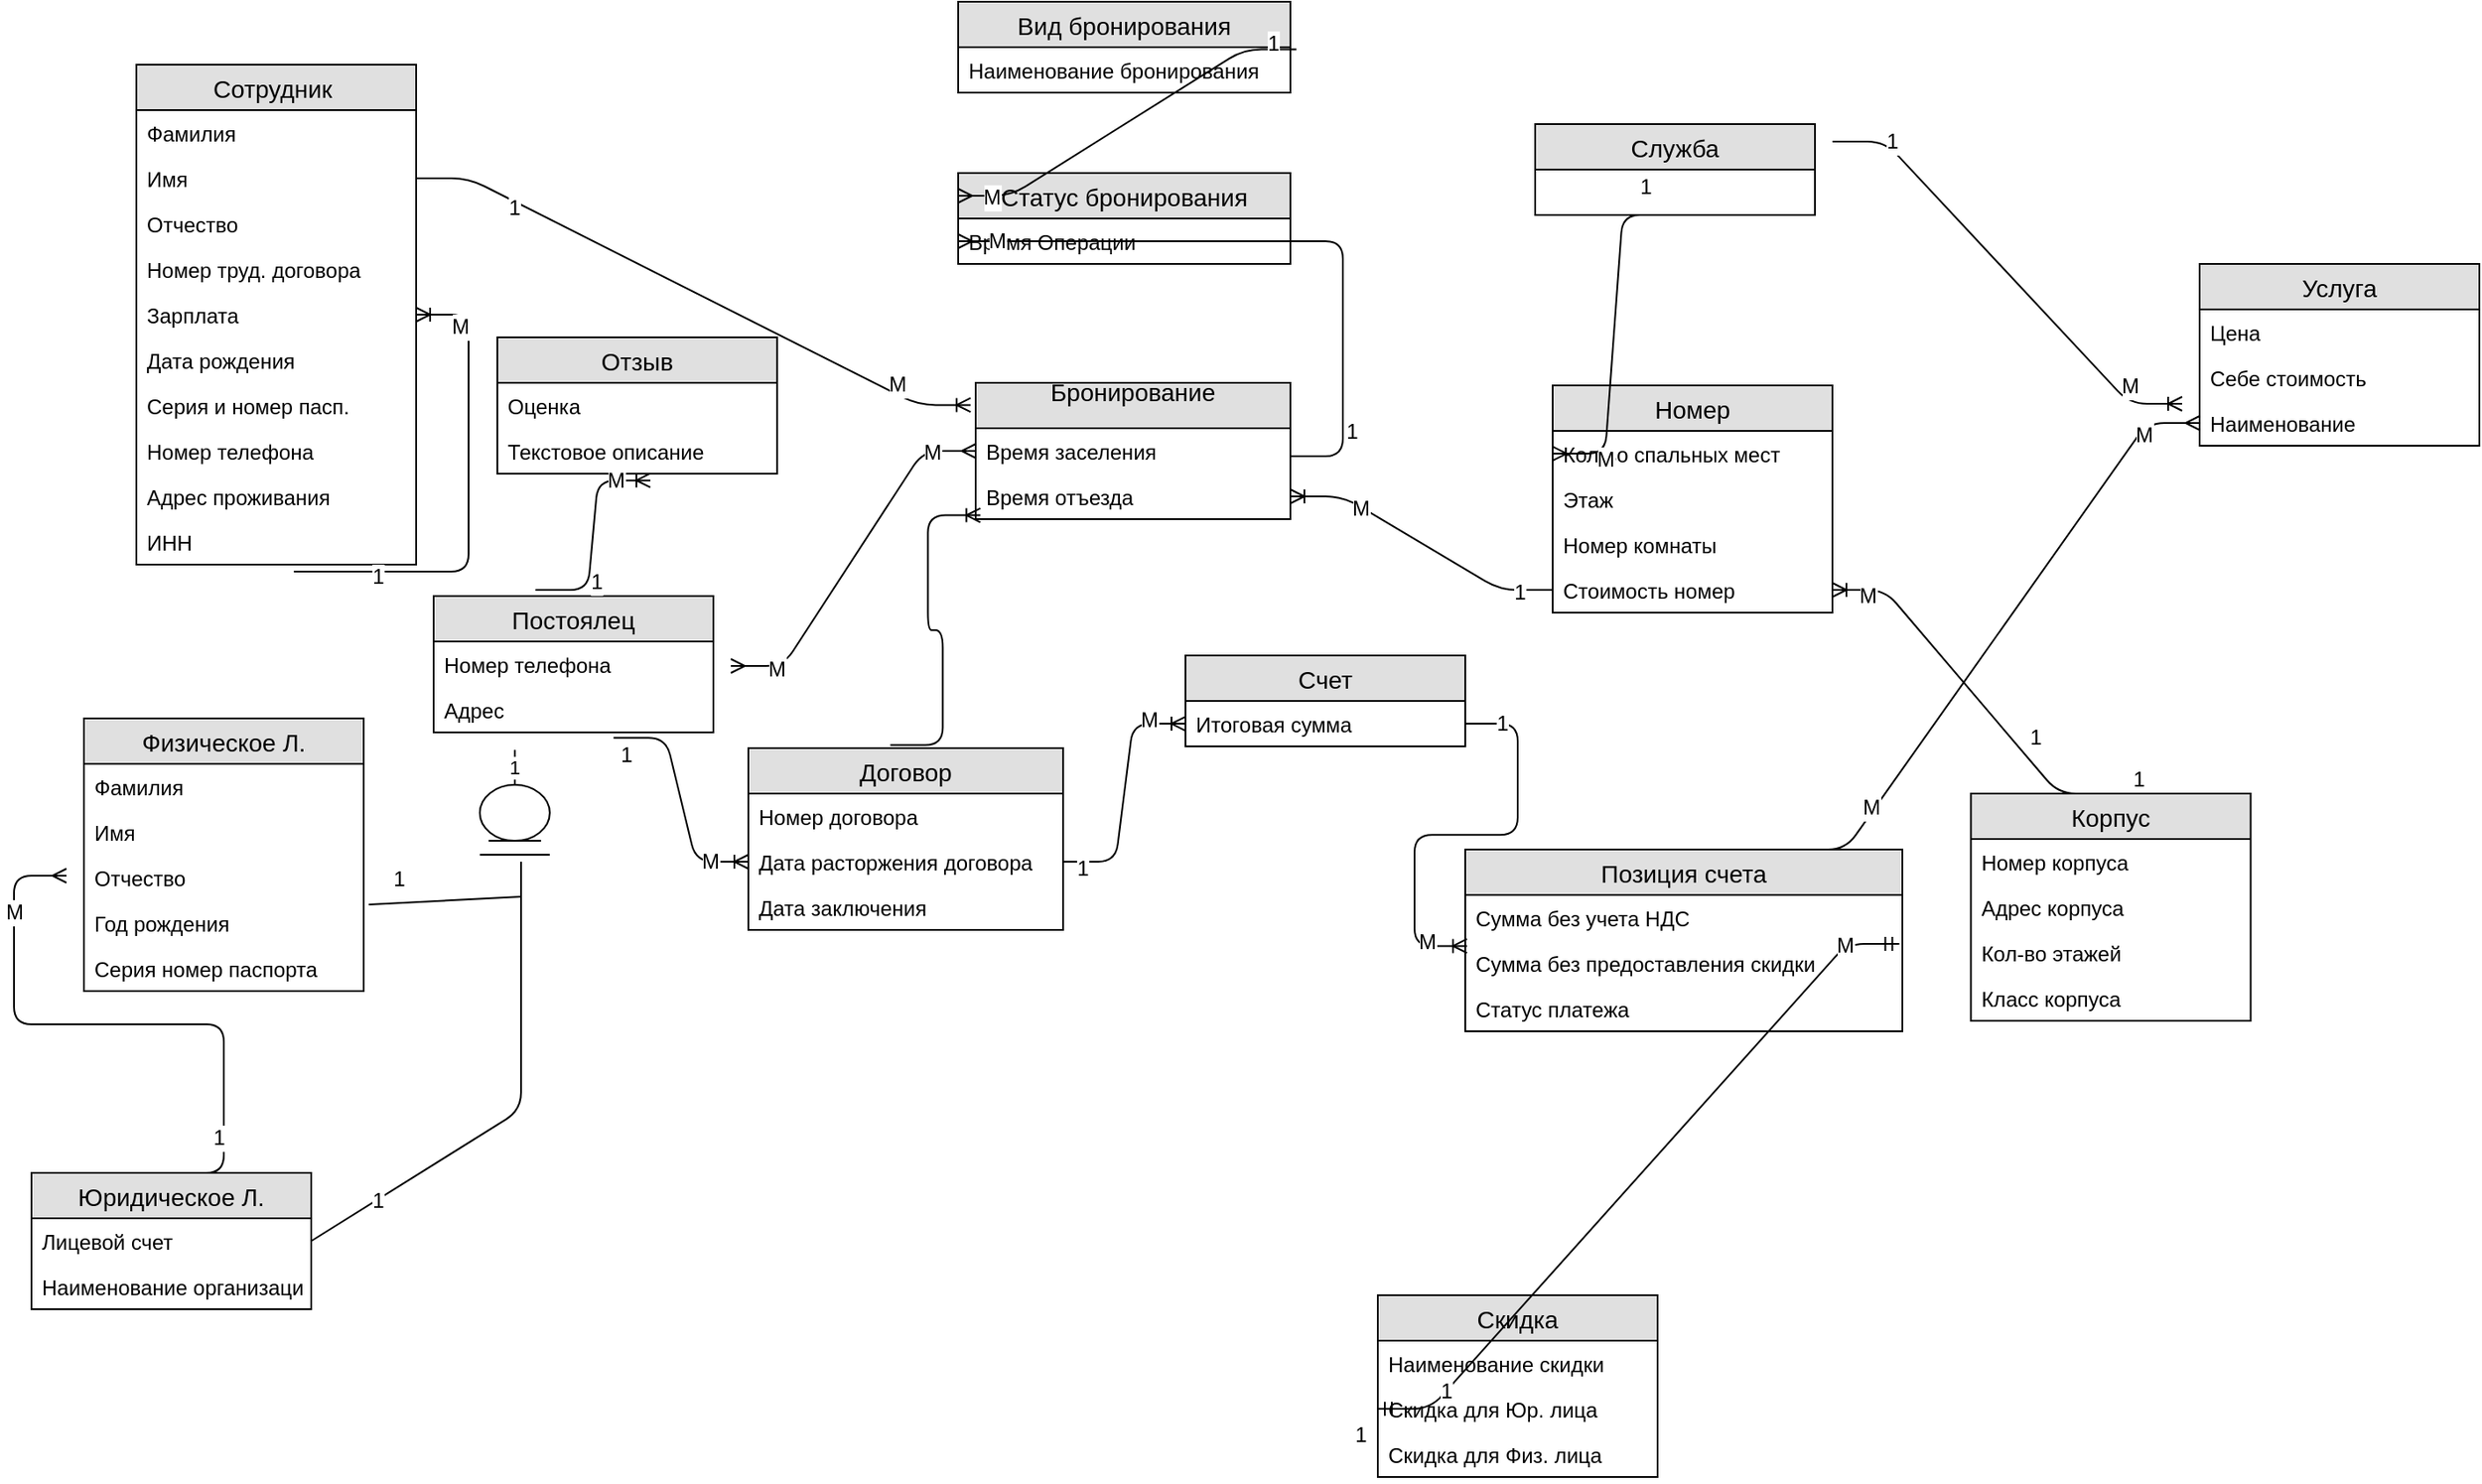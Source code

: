 <mxfile version="12.7.9"><diagram id="v2EE0r_qSHjktqq8_VWB" name="Страница 1"><mxGraphModel dx="1865" dy="1800" grid="1" gridSize="10" guides="1" tooltips="1" connect="1" arrows="1" fold="1" page="1" pageScale="1" pageWidth="827" pageHeight="1169" math="0" shadow="0"><root><mxCell id="0"/><mxCell id="1" parent="0"/><mxCell id="D4wdtrtiFFDvyglsw7_D-1" value="Бронирование&#10;" style="swimlane;fontStyle=0;childLayout=stackLayout;horizontal=1;startSize=26;fillColor=#e0e0e0;horizontalStack=0;resizeParent=1;resizeParentMax=0;resizeLast=0;collapsible=1;marginBottom=0;swimlaneFillColor=#ffffff;align=center;fontSize=14;" parent="1" vertex="1"><mxGeometry x="250" y="208" width="180" height="78" as="geometry"/></mxCell><mxCell id="D4wdtrtiFFDvyglsw7_D-87" value="Время заселения" style="text;strokeColor=none;fillColor=none;spacingLeft=4;spacingRight=4;overflow=hidden;rotatable=0;points=[[0,0.5],[1,0.5]];portConstraint=eastwest;fontSize=12;" parent="D4wdtrtiFFDvyglsw7_D-1" vertex="1"><mxGeometry y="26" width="180" height="26" as="geometry"/></mxCell><mxCell id="D4wdtrtiFFDvyglsw7_D-90" value="Время отъезда" style="text;strokeColor=none;fillColor=none;spacingLeft=4;spacingRight=4;overflow=hidden;rotatable=0;points=[[0,0.5],[1,0.5]];portConstraint=eastwest;fontSize=12;" parent="D4wdtrtiFFDvyglsw7_D-1" vertex="1"><mxGeometry y="52" width="180" height="26" as="geometry"/></mxCell><mxCell id="D4wdtrtiFFDvyglsw7_D-5" value="Статус бронирования" style="swimlane;fontStyle=0;childLayout=stackLayout;horizontal=1;startSize=26;fillColor=#e0e0e0;horizontalStack=0;resizeParent=1;resizeParentMax=0;resizeLast=0;collapsible=1;marginBottom=0;swimlaneFillColor=#ffffff;align=center;fontSize=14;" parent="1" vertex="1"><mxGeometry x="240" y="88" width="190" height="52" as="geometry"/></mxCell><mxCell id="D4wdtrtiFFDvyglsw7_D-6" value="Время Операции" style="text;strokeColor=none;fillColor=none;spacingLeft=4;spacingRight=4;overflow=hidden;rotatable=0;points=[[0,0.5],[1,0.5]];portConstraint=eastwest;fontSize=12;" parent="D4wdtrtiFFDvyglsw7_D-5" vertex="1"><mxGeometry y="26" width="190" height="26" as="geometry"/></mxCell><mxCell id="D4wdtrtiFFDvyglsw7_D-13" value="Постоялец" style="swimlane;fontStyle=0;childLayout=stackLayout;horizontal=1;startSize=26;fillColor=#e0e0e0;horizontalStack=0;resizeParent=1;resizeParentMax=0;resizeLast=0;collapsible=1;marginBottom=0;swimlaneFillColor=#ffffff;align=center;fontSize=14;" parent="1" vertex="1"><mxGeometry x="-60.0" y="330" width="160" height="78" as="geometry"/></mxCell><mxCell id="D4wdtrtiFFDvyglsw7_D-23" value="Номер телефона" style="text;strokeColor=none;fillColor=none;spacingLeft=4;spacingRight=4;overflow=hidden;rotatable=0;points=[[0,0.5],[1,0.5]];portConstraint=eastwest;fontSize=12;" parent="D4wdtrtiFFDvyglsw7_D-13" vertex="1"><mxGeometry y="26" width="160" height="26" as="geometry"/></mxCell><mxCell id="D4wdtrtiFFDvyglsw7_D-53" value="Адрес" style="text;strokeColor=none;fillColor=none;spacingLeft=4;spacingRight=4;overflow=hidden;rotatable=0;points=[[0,0.5],[1,0.5]];portConstraint=eastwest;fontSize=12;" parent="D4wdtrtiFFDvyglsw7_D-13" vertex="1"><mxGeometry y="52" width="160" height="26" as="geometry"/></mxCell><mxCell id="D4wdtrtiFFDvyglsw7_D-17" value="" style="edgeStyle=entityRelationEdgeStyle;fontSize=12;html=1;endArrow=ERoneToMany;exitX=0.451;exitY=-0.017;exitDx=0;exitDy=0;exitPerimeter=0;entryX=0.015;entryY=-0.085;entryDx=0;entryDy=0;entryPerimeter=0;" parent="1" source="tXiVpXHHh1eFc6wcRmmd-3" edge="1"><mxGeometry width="100" height="100" relative="1" as="geometry"><mxPoint x="177" y="323" as="sourcePoint"/><mxPoint x="252.7" y="283.79" as="targetPoint"/></mxGeometry></mxCell><mxCell id="D4wdtrtiFFDvyglsw7_D-24" value="Отзыв" style="swimlane;fontStyle=0;childLayout=stackLayout;horizontal=1;startSize=26;fillColor=#e0e0e0;horizontalStack=0;resizeParent=1;resizeParentMax=0;resizeLast=0;collapsible=1;marginBottom=0;swimlaneFillColor=#ffffff;align=center;fontSize=14;" parent="1" vertex="1"><mxGeometry x="-23.57" y="182" width="160" height="78" as="geometry"/></mxCell><mxCell id="D4wdtrtiFFDvyglsw7_D-25" value="Оценка" style="text;strokeColor=none;fillColor=none;spacingLeft=4;spacingRight=4;overflow=hidden;rotatable=0;points=[[0,0.5],[1,0.5]];portConstraint=eastwest;fontSize=12;" parent="D4wdtrtiFFDvyglsw7_D-24" vertex="1"><mxGeometry y="26" width="160" height="26" as="geometry"/></mxCell><mxCell id="D4wdtrtiFFDvyglsw7_D-26" value="Текстовое описание" style="text;strokeColor=none;fillColor=none;spacingLeft=4;spacingRight=4;overflow=hidden;rotatable=0;points=[[0,0.5],[1,0.5]];portConstraint=eastwest;fontSize=12;" parent="D4wdtrtiFFDvyglsw7_D-24" vertex="1"><mxGeometry y="52" width="160" height="26" as="geometry"/></mxCell><mxCell id="D4wdtrtiFFDvyglsw7_D-32" value="Позиция счета" style="swimlane;fontStyle=0;childLayout=stackLayout;horizontal=1;startSize=26;fillColor=#e0e0e0;horizontalStack=0;resizeParent=1;resizeParentMax=0;resizeLast=0;collapsible=1;marginBottom=0;swimlaneFillColor=#ffffff;align=center;fontSize=14;" parent="1" vertex="1"><mxGeometry x="530" y="475" width="250" height="104" as="geometry"/></mxCell><mxCell id="D4wdtrtiFFDvyglsw7_D-34" value="Сумма без учета НДС" style="text;strokeColor=none;fillColor=none;spacingLeft=4;spacingRight=4;overflow=hidden;rotatable=0;points=[[0,0.5],[1,0.5]];portConstraint=eastwest;fontSize=12;" parent="D4wdtrtiFFDvyglsw7_D-32" vertex="1"><mxGeometry y="26" width="250" height="26" as="geometry"/></mxCell><mxCell id="D4wdtrtiFFDvyglsw7_D-35" value="Сумма без предоставления скидки" style="text;strokeColor=none;fillColor=none;spacingLeft=4;spacingRight=4;overflow=hidden;rotatable=0;points=[[0,0.5],[1,0.5]];portConstraint=eastwest;fontSize=12;" parent="D4wdtrtiFFDvyglsw7_D-32" vertex="1"><mxGeometry y="52" width="250" height="26" as="geometry"/></mxCell><mxCell id="tXiVpXHHh1eFc6wcRmmd-1" value="Статус платежа" style="text;strokeColor=none;fillColor=none;spacingLeft=4;spacingRight=4;overflow=hidden;rotatable=0;points=[[0,0.5],[1,0.5]];portConstraint=eastwest;fontSize=12;" parent="D4wdtrtiFFDvyglsw7_D-32" vertex="1"><mxGeometry y="78" width="250" height="26" as="geometry"/></mxCell><mxCell id="D4wdtrtiFFDvyglsw7_D-36" value="" style="ellipse;shape=umlEntity;whiteSpace=wrap;html=1;" parent="1" vertex="1"><mxGeometry x="-33.57" y="438.05" width="40" height="32" as="geometry"/></mxCell><mxCell id="D4wdtrtiFFDvyglsw7_D-39" value="1" style="endArrow=none;html=1;exitX=0.5;exitY=0;exitDx=0;exitDy=0;" parent="1" source="D4wdtrtiFFDvyglsw7_D-36" edge="1"><mxGeometry width="50" height="50" relative="1" as="geometry"><mxPoint x="-23.57" y="548.05" as="sourcePoint"/><mxPoint x="-13.57" y="418.05" as="targetPoint"/></mxGeometry></mxCell><mxCell id="D4wdtrtiFFDvyglsw7_D-42" value="" style="line;strokeWidth=1;fillColor=none;align=left;verticalAlign=middle;spacingTop=-1;spacingLeft=3;spacingRight=3;rotatable=0;labelPosition=right;points=[];portConstraint=eastwest;fontSize=12;" parent="1" vertex="1"><mxGeometry x="-33.57" y="474.05" width="40" height="8" as="geometry"/></mxCell><mxCell id="D4wdtrtiFFDvyglsw7_D-43" value="Физическое Л." style="swimlane;fontStyle=0;childLayout=stackLayout;horizontal=1;startSize=26;fillColor=#e0e0e0;horizontalStack=0;resizeParent=1;resizeParentMax=0;resizeLast=0;collapsible=1;marginBottom=0;swimlaneFillColor=#ffffff;align=center;fontSize=14;" parent="1" vertex="1"><mxGeometry x="-260" y="400.05" width="160" height="156" as="geometry"/></mxCell><mxCell id="D4wdtrtiFFDvyglsw7_D-44" value="Фамилия" style="text;strokeColor=none;fillColor=none;spacingLeft=4;spacingRight=4;overflow=hidden;rotatable=0;points=[[0,0.5],[1,0.5]];portConstraint=eastwest;fontSize=12;" parent="D4wdtrtiFFDvyglsw7_D-43" vertex="1"><mxGeometry y="26" width="160" height="26" as="geometry"/></mxCell><mxCell id="D4wdtrtiFFDvyglsw7_D-45" value="Имя" style="text;strokeColor=none;fillColor=none;spacingLeft=4;spacingRight=4;overflow=hidden;rotatable=0;points=[[0,0.5],[1,0.5]];portConstraint=eastwest;fontSize=12;" parent="D4wdtrtiFFDvyglsw7_D-43" vertex="1"><mxGeometry y="52" width="160" height="26" as="geometry"/></mxCell><mxCell id="D4wdtrtiFFDvyglsw7_D-46" value="Отчество" style="text;strokeColor=none;fillColor=none;spacingLeft=4;spacingRight=4;overflow=hidden;rotatable=0;points=[[0,0.5],[1,0.5]];portConstraint=eastwest;fontSize=12;" parent="D4wdtrtiFFDvyglsw7_D-43" vertex="1"><mxGeometry y="78" width="160" height="26" as="geometry"/></mxCell><mxCell id="D4wdtrtiFFDvyglsw7_D-52" value="Год рождения" style="text;strokeColor=none;fillColor=none;spacingLeft=4;spacingRight=4;overflow=hidden;rotatable=0;points=[[0,0.5],[1,0.5]];portConstraint=eastwest;fontSize=12;" parent="D4wdtrtiFFDvyglsw7_D-43" vertex="1"><mxGeometry y="104" width="160" height="26" as="geometry"/></mxCell><mxCell id="D4wdtrtiFFDvyglsw7_D-51" value="Серия номер паспорта" style="text;strokeColor=none;fillColor=none;spacingLeft=4;spacingRight=4;overflow=hidden;rotatable=0;points=[[0,0.5],[1,0.5]];portConstraint=eastwest;fontSize=12;" parent="D4wdtrtiFFDvyglsw7_D-43" vertex="1"><mxGeometry y="130" width="160" height="26" as="geometry"/></mxCell><mxCell id="D4wdtrtiFFDvyglsw7_D-47" value="Юридическое Л." style="swimlane;fontStyle=0;childLayout=stackLayout;horizontal=1;startSize=26;fillColor=#e0e0e0;horizontalStack=0;resizeParent=1;resizeParentMax=0;resizeLast=0;collapsible=1;marginBottom=0;swimlaneFillColor=#ffffff;align=center;fontSize=14;" parent="1" vertex="1"><mxGeometry x="-290" y="660" width="160" height="78" as="geometry"/></mxCell><mxCell id="D4wdtrtiFFDvyglsw7_D-48" value="Лицевой счет" style="text;strokeColor=none;fillColor=none;spacingLeft=4;spacingRight=4;overflow=hidden;rotatable=0;points=[[0,0.5],[1,0.5]];portConstraint=eastwest;fontSize=12;" parent="D4wdtrtiFFDvyglsw7_D-47" vertex="1"><mxGeometry y="26" width="160" height="26" as="geometry"/></mxCell><mxCell id="D4wdtrtiFFDvyglsw7_D-49" value="Наименование организации" style="text;strokeColor=none;fillColor=none;spacingLeft=4;spacingRight=4;overflow=hidden;rotatable=0;points=[[0,0.5],[1,0.5]];portConstraint=eastwest;fontSize=12;" parent="D4wdtrtiFFDvyglsw7_D-47" vertex="1"><mxGeometry y="52" width="160" height="26" as="geometry"/></mxCell><mxCell id="D4wdtrtiFFDvyglsw7_D-69" value="Скидка" style="swimlane;fontStyle=0;childLayout=stackLayout;horizontal=1;startSize=26;fillColor=#e0e0e0;horizontalStack=0;resizeParent=1;resizeParentMax=0;resizeLast=0;collapsible=1;marginBottom=0;swimlaneFillColor=#ffffff;align=center;fontSize=14;" parent="1" vertex="1"><mxGeometry x="480" y="730" width="160" height="104" as="geometry"/></mxCell><mxCell id="D4wdtrtiFFDvyglsw7_D-74" value="Наименование скидки" style="text;strokeColor=none;fillColor=none;spacingLeft=4;spacingRight=4;overflow=hidden;rotatable=0;points=[[0,0.5],[1,0.5]];portConstraint=eastwest;fontSize=12;" parent="D4wdtrtiFFDvyglsw7_D-69" vertex="1"><mxGeometry y="26" width="160" height="26" as="geometry"/></mxCell><mxCell id="D4wdtrtiFFDvyglsw7_D-71" value="Скидка для Юр. лица" style="text;strokeColor=none;fillColor=none;spacingLeft=4;spacingRight=4;overflow=hidden;rotatable=0;points=[[0,0.5],[1,0.5]];portConstraint=eastwest;fontSize=12;" parent="D4wdtrtiFFDvyglsw7_D-69" vertex="1"><mxGeometry y="52" width="160" height="26" as="geometry"/></mxCell><mxCell id="D4wdtrtiFFDvyglsw7_D-72" value="Скидка для Физ. лица" style="text;strokeColor=none;fillColor=none;spacingLeft=4;spacingRight=4;overflow=hidden;rotatable=0;points=[[0,0.5],[1,0.5]];portConstraint=eastwest;fontSize=12;" parent="D4wdtrtiFFDvyglsw7_D-69" vertex="1"><mxGeometry y="78" width="160" height="26" as="geometry"/></mxCell><mxCell id="D4wdtrtiFFDvyglsw7_D-73" value="" style="edgeStyle=entityRelationEdgeStyle;fontSize=12;html=1;endArrow=ERmandOne;startArrow=ERmandOne;exitX=0.993;exitY=0.077;exitDx=0;exitDy=0;exitPerimeter=0;entryX=0;entryY=0.5;entryDx=0;entryDy=0;" parent="1" source="D4wdtrtiFFDvyglsw7_D-35" target="D4wdtrtiFFDvyglsw7_D-71" edge="1"><mxGeometry width="100" height="100" relative="1" as="geometry"><mxPoint x="-130" y="770" as="sourcePoint"/><mxPoint x="568" y="620" as="targetPoint"/></mxGeometry></mxCell><mxCell id="D4wdtrtiFFDvyglsw7_D-75" value="M" style="text;html=1;resizable=0;points=[];align=center;verticalAlign=middle;labelBackgroundColor=#ffffff;" parent="D4wdtrtiFFDvyglsw7_D-73" vertex="1" connectable="0"><mxGeometry x="-0.848" relative="1" as="geometry"><mxPoint as="offset"/></mxGeometry></mxCell><mxCell id="D4wdtrtiFFDvyglsw7_D-76" value="1" style="text;html=1;resizable=0;points=[];align=center;verticalAlign=middle;labelBackgroundColor=#ffffff;" parent="D4wdtrtiFFDvyglsw7_D-73" vertex="1" connectable="0"><mxGeometry x="0.794" relative="1" as="geometry"><mxPoint as="offset"/></mxGeometry></mxCell><mxCell id="D4wdtrtiFFDvyglsw7_D-77" value="Номер" style="swimlane;fontStyle=0;childLayout=stackLayout;horizontal=1;startSize=26;fillColor=#e0e0e0;horizontalStack=0;resizeParent=1;resizeParentMax=0;resizeLast=0;collapsible=1;marginBottom=0;swimlaneFillColor=#ffffff;align=center;fontSize=14;" parent="1" vertex="1"><mxGeometry x="580" y="209.5" width="160" height="130" as="geometry"/></mxCell><mxCell id="D4wdtrtiFFDvyglsw7_D-78" value="Кол-во спальных мест" style="text;strokeColor=none;fillColor=none;spacingLeft=4;spacingRight=4;overflow=hidden;rotatable=0;points=[[0,0.5],[1,0.5]];portConstraint=eastwest;fontSize=12;" parent="D4wdtrtiFFDvyglsw7_D-77" vertex="1"><mxGeometry y="26" width="160" height="26" as="geometry"/></mxCell><mxCell id="D4wdtrtiFFDvyglsw7_D-79" value="Этаж" style="text;strokeColor=none;fillColor=none;spacingLeft=4;spacingRight=4;overflow=hidden;rotatable=0;points=[[0,0.5],[1,0.5]];portConstraint=eastwest;fontSize=12;" parent="D4wdtrtiFFDvyglsw7_D-77" vertex="1"><mxGeometry y="52" width="160" height="26" as="geometry"/></mxCell><mxCell id="D4wdtrtiFFDvyglsw7_D-86" value="Номер комнаты" style="text;strokeColor=none;fillColor=none;spacingLeft=4;spacingRight=4;overflow=hidden;rotatable=0;points=[[0,0.5],[1,0.5]];portConstraint=eastwest;fontSize=12;" parent="D4wdtrtiFFDvyglsw7_D-77" vertex="1"><mxGeometry y="78" width="160" height="26" as="geometry"/></mxCell><mxCell id="D4wdtrtiFFDvyglsw7_D-80" value="Стоимость номер" style="text;strokeColor=none;fillColor=none;spacingLeft=4;spacingRight=4;overflow=hidden;rotatable=0;points=[[0,0.5],[1,0.5]];portConstraint=eastwest;fontSize=12;" parent="D4wdtrtiFFDvyglsw7_D-77" vertex="1"><mxGeometry y="104" width="160" height="26" as="geometry"/></mxCell><mxCell id="D4wdtrtiFFDvyglsw7_D-91" value="" style="edgeStyle=entityRelationEdgeStyle;fontSize=12;html=1;endArrow=ERoneToMany;" parent="1" source="D4wdtrtiFFDvyglsw7_D-80" target="D4wdtrtiFFDvyglsw7_D-90" edge="1"><mxGeometry width="100" height="100" relative="1" as="geometry"><mxPoint y="800" as="sourcePoint"/><mxPoint x="430" y="299" as="targetPoint"/></mxGeometry></mxCell><mxCell id="D4wdtrtiFFDvyglsw7_D-92" value="1" style="text;html=1;resizable=0;points=[];align=center;verticalAlign=middle;labelBackgroundColor=#ffffff;" parent="D4wdtrtiFFDvyglsw7_D-91" vertex="1" connectable="0"><mxGeometry x="-0.77" y="1" relative="1" as="geometry"><mxPoint as="offset"/></mxGeometry></mxCell><mxCell id="D4wdtrtiFFDvyglsw7_D-93" value="M" style="text;html=1;resizable=0;points=[];align=center;verticalAlign=middle;labelBackgroundColor=#ffffff;" parent="D4wdtrtiFFDvyglsw7_D-91" vertex="1" connectable="0"><mxGeometry x="0.644" relative="1" as="geometry"><mxPoint x="11.01" y="7" as="offset"/></mxGeometry></mxCell><mxCell id="D4wdtrtiFFDvyglsw7_D-119" value="Корпус" style="swimlane;fontStyle=0;childLayout=stackLayout;horizontal=1;startSize=26;fillColor=#e0e0e0;horizontalStack=0;resizeParent=1;resizeParentMax=0;resizeLast=0;collapsible=1;marginBottom=0;swimlaneFillColor=#ffffff;align=center;fontSize=14;" parent="1" vertex="1"><mxGeometry x="819.2" y="443" width="160" height="130" as="geometry"/></mxCell><mxCell id="D4wdtrtiFFDvyglsw7_D-120" value="Номер корпуса" style="text;strokeColor=none;fillColor=none;spacingLeft=4;spacingRight=4;overflow=hidden;rotatable=0;points=[[0,0.5],[1,0.5]];portConstraint=eastwest;fontSize=12;" parent="D4wdtrtiFFDvyglsw7_D-119" vertex="1"><mxGeometry y="26" width="160" height="26" as="geometry"/></mxCell><mxCell id="D4wdtrtiFFDvyglsw7_D-121" value="Адрес корпуса" style="text;strokeColor=none;fillColor=none;spacingLeft=4;spacingRight=4;overflow=hidden;rotatable=0;points=[[0,0.5],[1,0.5]];portConstraint=eastwest;fontSize=12;" parent="D4wdtrtiFFDvyglsw7_D-119" vertex="1"><mxGeometry y="52" width="160" height="26" as="geometry"/></mxCell><mxCell id="6OjbmTQVNz0dUc82Byu5-9" value="Кол-во этажей" style="text;strokeColor=none;fillColor=none;spacingLeft=4;spacingRight=4;overflow=hidden;rotatable=0;points=[[0,0.5],[1,0.5]];portConstraint=eastwest;fontSize=12;" parent="D4wdtrtiFFDvyglsw7_D-119" vertex="1"><mxGeometry y="78" width="160" height="26" as="geometry"/></mxCell><mxCell id="D4wdtrtiFFDvyglsw7_D-122" value="Класс корпуса" style="text;strokeColor=none;fillColor=none;spacingLeft=4;spacingRight=4;overflow=hidden;rotatable=0;points=[[0,0.5],[1,0.5]];portConstraint=eastwest;fontSize=12;" parent="D4wdtrtiFFDvyglsw7_D-119" vertex="1"><mxGeometry y="104" width="160" height="26" as="geometry"/></mxCell><mxCell id="D4wdtrtiFFDvyglsw7_D-123" value="" style="edgeStyle=entityRelationEdgeStyle;fontSize=12;html=1;endArrow=ERoneToMany;exitX=0.5;exitY=0;exitDx=0;exitDy=0;" parent="1" source="D4wdtrtiFFDvyglsw7_D-119" target="D4wdtrtiFFDvyglsw7_D-80" edge="1"><mxGeometry width="100" height="100" relative="1" as="geometry"><mxPoint x="690" y="670" as="sourcePoint"/><mxPoint x="790" y="570" as="targetPoint"/></mxGeometry></mxCell><mxCell id="D4wdtrtiFFDvyglsw7_D-124" value="1" style="text;html=1;resizable=0;points=[];align=center;verticalAlign=middle;labelBackgroundColor=#ffffff;" parent="D4wdtrtiFFDvyglsw7_D-123" vertex="1" connectable="0"><mxGeometry x="-0.438" y="27" relative="1" as="geometry"><mxPoint x="27" y="-27" as="offset"/></mxGeometry></mxCell><mxCell id="D4wdtrtiFFDvyglsw7_D-125" value="M" style="text;html=1;resizable=0;points=[];align=center;verticalAlign=middle;labelBackgroundColor=#ffffff;" parent="D4wdtrtiFFDvyglsw7_D-123" vertex="1" connectable="0"><mxGeometry x="0.876" y="2" relative="1" as="geometry"><mxPoint x="6.5" y="1.5" as="offset"/></mxGeometry></mxCell><mxCell id="D4wdtrtiFFDvyglsw7_D-126" value="Сотрудник " style="swimlane;fontStyle=0;childLayout=stackLayout;horizontal=1;startSize=26;fillColor=#e0e0e0;horizontalStack=0;resizeParent=1;resizeParentMax=0;resizeLast=0;collapsible=1;marginBottom=0;swimlaneFillColor=#ffffff;align=center;fontSize=14;" parent="1" vertex="1"><mxGeometry x="-230" y="26" width="160" height="286" as="geometry"/></mxCell><mxCell id="D4wdtrtiFFDvyglsw7_D-127" value="Фамилия" style="text;strokeColor=none;fillColor=none;spacingLeft=4;spacingRight=4;overflow=hidden;rotatable=0;points=[[0,0.5],[1,0.5]];portConstraint=eastwest;fontSize=12;" parent="D4wdtrtiFFDvyglsw7_D-126" vertex="1"><mxGeometry y="26" width="160" height="26" as="geometry"/></mxCell><mxCell id="D4wdtrtiFFDvyglsw7_D-128" value="Имя" style="text;strokeColor=none;fillColor=none;spacingLeft=4;spacingRight=4;overflow=hidden;rotatable=0;points=[[0,0.5],[1,0.5]];portConstraint=eastwest;fontSize=12;" parent="D4wdtrtiFFDvyglsw7_D-126" vertex="1"><mxGeometry y="52" width="160" height="26" as="geometry"/></mxCell><mxCell id="D4wdtrtiFFDvyglsw7_D-129" value="Отчество" style="text;strokeColor=none;fillColor=none;spacingLeft=4;spacingRight=4;overflow=hidden;rotatable=0;points=[[0,0.5],[1,0.5]];portConstraint=eastwest;fontSize=12;" parent="D4wdtrtiFFDvyglsw7_D-126" vertex="1"><mxGeometry y="78" width="160" height="26" as="geometry"/></mxCell><mxCell id="D4wdtrtiFFDvyglsw7_D-133" value="Номер труд. договора" style="text;strokeColor=none;fillColor=none;spacingLeft=4;spacingRight=4;overflow=hidden;rotatable=0;points=[[0,0.5],[1,0.5]];portConstraint=eastwest;fontSize=12;" parent="D4wdtrtiFFDvyglsw7_D-126" vertex="1"><mxGeometry y="104" width="160" height="26" as="geometry"/></mxCell><mxCell id="D4wdtrtiFFDvyglsw7_D-131" value="Зарплата" style="text;strokeColor=none;fillColor=none;spacingLeft=4;spacingRight=4;overflow=hidden;rotatable=0;points=[[0,0.5],[1,0.5]];portConstraint=eastwest;fontSize=12;" parent="D4wdtrtiFFDvyglsw7_D-126" vertex="1"><mxGeometry y="130" width="160" height="26" as="geometry"/></mxCell><mxCell id="D4wdtrtiFFDvyglsw7_D-135" value="Дата рождения" style="text;strokeColor=none;fillColor=none;spacingLeft=4;spacingRight=4;overflow=hidden;rotatable=0;points=[[0,0.5],[1,0.5]];portConstraint=eastwest;fontSize=12;" parent="D4wdtrtiFFDvyglsw7_D-126" vertex="1"><mxGeometry y="156" width="160" height="26" as="geometry"/></mxCell><mxCell id="D4wdtrtiFFDvyglsw7_D-132" value="Серия и номер пасп." style="text;strokeColor=none;fillColor=none;spacingLeft=4;spacingRight=4;overflow=hidden;rotatable=0;points=[[0,0.5],[1,0.5]];portConstraint=eastwest;fontSize=12;" parent="D4wdtrtiFFDvyglsw7_D-126" vertex="1"><mxGeometry y="182" width="160" height="26" as="geometry"/></mxCell><mxCell id="D4wdtrtiFFDvyglsw7_D-136" value="Номер телефона" style="text;strokeColor=none;fillColor=none;spacingLeft=4;spacingRight=4;overflow=hidden;rotatable=0;points=[[0,0.5],[1,0.5]];portConstraint=eastwest;fontSize=12;" parent="D4wdtrtiFFDvyglsw7_D-126" vertex="1"><mxGeometry y="208" width="160" height="26" as="geometry"/></mxCell><mxCell id="D4wdtrtiFFDvyglsw7_D-134" value="Адрес проживания" style="text;strokeColor=none;fillColor=none;spacingLeft=4;spacingRight=4;overflow=hidden;rotatable=0;points=[[0,0.5],[1,0.5]];portConstraint=eastwest;fontSize=12;" parent="D4wdtrtiFFDvyglsw7_D-126" vertex="1"><mxGeometry y="234" width="160" height="26" as="geometry"/></mxCell><mxCell id="D4wdtrtiFFDvyglsw7_D-130" value="ИНН" style="text;strokeColor=none;fillColor=none;spacingLeft=4;spacingRight=4;overflow=hidden;rotatable=0;points=[[0,0.5],[1,0.5]];portConstraint=eastwest;fontSize=12;" parent="D4wdtrtiFFDvyglsw7_D-126" vertex="1"><mxGeometry y="260" width="160" height="26" as="geometry"/></mxCell><mxCell id="D4wdtrtiFFDvyglsw7_D-137" value="" style="edgeStyle=entityRelationEdgeStyle;fontSize=12;html=1;endArrow=ERoneToMany;exitX=0.563;exitY=1.154;exitDx=0;exitDy=0;exitPerimeter=0;" parent="D4wdtrtiFFDvyglsw7_D-126" source="D4wdtrtiFFDvyglsw7_D-130" target="D4wdtrtiFFDvyglsw7_D-131" edge="1"><mxGeometry width="100" height="100" relative="1" as="geometry"><mxPoint x="-160" y="410" as="sourcePoint"/><mxPoint x="-60" y="310" as="targetPoint"/></mxGeometry></mxCell><mxCell id="D4wdtrtiFFDvyglsw7_D-138" value="1" style="text;html=1;resizable=0;points=[];align=center;verticalAlign=middle;labelBackgroundColor=#ffffff;" parent="D4wdtrtiFFDvyglsw7_D-137" vertex="1" connectable="0"><mxGeometry x="-0.652" y="-3" relative="1" as="geometry"><mxPoint as="offset"/></mxGeometry></mxCell><mxCell id="D4wdtrtiFFDvyglsw7_D-139" value="М" style="text;html=1;resizable=0;points=[];align=center;verticalAlign=middle;labelBackgroundColor=#ffffff;" parent="D4wdtrtiFFDvyglsw7_D-137" vertex="1" connectable="0"><mxGeometry x="0.737" y="5" relative="1" as="geometry"><mxPoint as="offset"/></mxGeometry></mxCell><mxCell id="xNceKD1glvBXRg2MGUTP-1" value="Счет" style="swimlane;fontStyle=0;childLayout=stackLayout;horizontal=1;startSize=26;fillColor=#e0e0e0;horizontalStack=0;resizeParent=1;resizeParentMax=0;resizeLast=0;collapsible=1;marginBottom=0;swimlaneFillColor=#ffffff;align=center;fontSize=14;" parent="1" vertex="1"><mxGeometry x="370" y="364.05" width="160" height="52" as="geometry"/></mxCell><mxCell id="xNceKD1glvBXRg2MGUTP-2" value="Итоговая сумма " style="text;strokeColor=none;fillColor=none;spacingLeft=4;spacingRight=4;overflow=hidden;rotatable=0;points=[[0,0.5],[1,0.5]];portConstraint=eastwest;fontSize=12;" parent="xNceKD1glvBXRg2MGUTP-1" vertex="1"><mxGeometry y="26" width="160" height="26" as="geometry"/></mxCell><mxCell id="xNceKD1glvBXRg2MGUTP-5" value="" style="edgeStyle=entityRelationEdgeStyle;fontSize=12;html=1;endArrow=ERoneToMany;entryX=0;entryY=0.5;entryDx=0;entryDy=0;exitX=1;exitY=0.5;exitDx=0;exitDy=0;" parent="1" source="tXiVpXHHh1eFc6wcRmmd-5" target="xNceKD1glvBXRg2MGUTP-2" edge="1"><mxGeometry width="100" height="100" relative="1" as="geometry"><mxPoint x="300" y="380" as="sourcePoint"/><mxPoint x="420" y="500" as="targetPoint"/></mxGeometry></mxCell><mxCell id="xNceKD1glvBXRg2MGUTP-6" value="1" style="text;html=1;resizable=0;points=[];align=center;verticalAlign=middle;labelBackgroundColor=#ffffff;" parent="xNceKD1glvBXRg2MGUTP-5" vertex="1" connectable="0"><mxGeometry x="-0.843" y="-4" relative="1" as="geometry"><mxPoint as="offset"/></mxGeometry></mxCell><mxCell id="xNceKD1glvBXRg2MGUTP-7" value="М" style="text;html=1;resizable=0;points=[];align=center;verticalAlign=middle;labelBackgroundColor=#ffffff;" parent="xNceKD1glvBXRg2MGUTP-5" vertex="1" connectable="0"><mxGeometry x="0.689" y="2" relative="1" as="geometry"><mxPoint as="offset"/></mxGeometry></mxCell><mxCell id="xNceKD1glvBXRg2MGUTP-8" value="" style="edgeStyle=entityRelationEdgeStyle;fontSize=12;html=1;endArrow=ERoneToMany;exitX=1;exitY=0.5;exitDx=0;exitDy=0;entryX=0.004;entryY=0.123;entryDx=0;entryDy=0;entryPerimeter=0;" parent="1" source="xNceKD1glvBXRg2MGUTP-2" target="D4wdtrtiFFDvyglsw7_D-35" edge="1"><mxGeometry width="100" height="100" relative="1" as="geometry"><mxPoint x="340" y="560" as="sourcePoint"/><mxPoint x="440" y="460" as="targetPoint"/></mxGeometry></mxCell><mxCell id="xNceKD1glvBXRg2MGUTP-9" value="1" style="text;html=1;resizable=0;points=[];align=center;verticalAlign=middle;labelBackgroundColor=#ffffff;" parent="xNceKD1glvBXRg2MGUTP-8" vertex="1" connectable="0"><mxGeometry x="-0.834" relative="1" as="geometry"><mxPoint as="offset"/></mxGeometry></mxCell><mxCell id="xNceKD1glvBXRg2MGUTP-10" value="М" style="text;html=1;resizable=0;points=[];align=center;verticalAlign=middle;labelBackgroundColor=#ffffff;" parent="xNceKD1glvBXRg2MGUTP-8" vertex="1" connectable="0"><mxGeometry x="0.811" y="2" relative="1" as="geometry"><mxPoint as="offset"/></mxGeometry></mxCell><mxCell id="EYp--AUleZ6IXEzezodV-1" value="" style="edgeStyle=entityRelationEdgeStyle;fontSize=12;html=1;endArrow=ERoneToMany;exitX=1;exitY=0.5;exitDx=0;exitDy=0;entryX=-0.016;entryY=0.163;entryDx=0;entryDy=0;entryPerimeter=0;" parent="1" source="D4wdtrtiFFDvyglsw7_D-128" target="D4wdtrtiFFDvyglsw7_D-1" edge="1"><mxGeometry width="100" height="100" relative="1" as="geometry"><mxPoint x="-119.92" y="330.004" as="sourcePoint"/><mxPoint x="-50" y="183" as="targetPoint"/></mxGeometry></mxCell><mxCell id="EYp--AUleZ6IXEzezodV-2" value="1" style="text;html=1;resizable=0;points=[];align=center;verticalAlign=middle;labelBackgroundColor=#ffffff;" parent="EYp--AUleZ6IXEzezodV-1" vertex="1" connectable="0"><mxGeometry x="-0.652" y="-3" relative="1" as="geometry"><mxPoint as="offset"/></mxGeometry></mxCell><mxCell id="EYp--AUleZ6IXEzezodV-3" value="М" style="text;html=1;resizable=0;points=[];align=center;verticalAlign=middle;labelBackgroundColor=#ffffff;" parent="EYp--AUleZ6IXEzezodV-1" vertex="1" connectable="0"><mxGeometry x="0.737" y="5" relative="1" as="geometry"><mxPoint as="offset"/></mxGeometry></mxCell><mxCell id="EYp--AUleZ6IXEzezodV-17" value="" style="edgeStyle=entityRelationEdgeStyle;fontSize=12;html=1;endArrow=ERoneToMany;exitX=0.364;exitY=-0.045;exitDx=0;exitDy=0;entryX=0.547;entryY=1.148;entryDx=0;entryDy=0;entryPerimeter=0;exitPerimeter=0;" parent="1" source="D4wdtrtiFFDvyglsw7_D-13" target="D4wdtrtiFFDvyglsw7_D-26" edge="1"><mxGeometry width="100" height="100" relative="1" as="geometry"><mxPoint x="62.3" y="247.21" as="sourcePoint"/><mxPoint x="157.7" y="208.0" as="targetPoint"/></mxGeometry></mxCell><mxCell id="EYp--AUleZ6IXEzezodV-18" value="M" style="text;html=1;resizable=0;points=[];align=center;verticalAlign=middle;labelBackgroundColor=#ffffff;" parent="EYp--AUleZ6IXEzezodV-17" vertex="1" connectable="0"><mxGeometry x="0.665" relative="1" as="geometry"><mxPoint as="offset"/></mxGeometry></mxCell><mxCell id="EYp--AUleZ6IXEzezodV-19" value="1" style="text;html=1;resizable=0;points=[];align=center;verticalAlign=middle;labelBackgroundColor=#ffffff;" parent="EYp--AUleZ6IXEzezodV-17" vertex="1" connectable="0"><mxGeometry x="-0.466" y="11" relative="1" as="geometry"><mxPoint x="15" y="-1" as="offset"/></mxGeometry></mxCell><mxCell id="EYp--AUleZ6IXEzezodV-24" value="1" style="text;html=1;align=center;verticalAlign=middle;resizable=0;points=[];autosize=1;" parent="1" vertex="1"><mxGeometry x="905" y="425" width="20" height="20" as="geometry"/></mxCell><mxCell id="EYp--AUleZ6IXEzezodV-25" value="1" style="text;html=1;align=center;verticalAlign=middle;resizable=0;points=[];autosize=1;" parent="1" vertex="1"><mxGeometry x="460" y="800" width="20" height="20" as="geometry"/></mxCell><mxCell id="tXiVpXHHh1eFc6wcRmmd-3" value="Договор" style="swimlane;fontStyle=0;childLayout=stackLayout;horizontal=1;startSize=26;fillColor=#e0e0e0;horizontalStack=0;resizeParent=1;resizeParentMax=0;resizeLast=0;collapsible=1;marginBottom=0;swimlaneFillColor=#ffffff;align=center;fontSize=14;" parent="1" vertex="1"><mxGeometry x="120" y="417" width="180" height="104" as="geometry"/></mxCell><mxCell id="tXiVpXHHh1eFc6wcRmmd-4" value="Номер договора" style="text;strokeColor=none;fillColor=none;spacingLeft=4;spacingRight=4;overflow=hidden;rotatable=0;points=[[0,0.5],[1,0.5]];portConstraint=eastwest;fontSize=12;" parent="tXiVpXHHh1eFc6wcRmmd-3" vertex="1"><mxGeometry y="26" width="180" height="26" as="geometry"/></mxCell><mxCell id="tXiVpXHHh1eFc6wcRmmd-5" value="Дата расторжения договора" style="text;strokeColor=none;fillColor=none;spacingLeft=4;spacingRight=4;overflow=hidden;rotatable=0;points=[[0,0.5],[1,0.5]];portConstraint=eastwest;fontSize=12;" parent="tXiVpXHHh1eFc6wcRmmd-3" vertex="1"><mxGeometry y="52" width="180" height="26" as="geometry"/></mxCell><mxCell id="tXiVpXHHh1eFc6wcRmmd-11" value="Дата заключения" style="text;strokeColor=none;fillColor=none;spacingLeft=4;spacingRight=4;overflow=hidden;rotatable=0;points=[[0,0.5],[1,0.5]];portConstraint=eastwest;fontSize=12;" parent="tXiVpXHHh1eFc6wcRmmd-3" vertex="1"><mxGeometry y="78" width="180" height="26" as="geometry"/></mxCell><mxCell id="tXiVpXHHh1eFc6wcRmmd-6" value="" style="endArrow=none;html=1;exitX=1;exitY=0.5;exitDx=0;exitDy=0;" parent="1" source="D4wdtrtiFFDvyglsw7_D-48" edge="1"><mxGeometry width="50" height="50" relative="1" as="geometry"><mxPoint x="-60" y="532.05" as="sourcePoint"/><mxPoint x="-10" y="482.05" as="targetPoint"/><Array as="points"><mxPoint x="-10" y="624"/></Array></mxGeometry></mxCell><mxCell id="6OjbmTQVNz0dUc82Byu5-19" value="1" style="text;html=1;align=center;verticalAlign=middle;resizable=0;points=[];labelBackgroundColor=#ffffff;" parent="tXiVpXHHh1eFc6wcRmmd-6" vertex="1" connectable="0"><mxGeometry x="-0.689" relative="1" as="geometry"><mxPoint as="offset"/></mxGeometry></mxCell><mxCell id="tXiVpXHHh1eFc6wcRmmd-7" value="" style="endArrow=none;html=1;exitX=1.018;exitY=1.093;exitDx=0;exitDy=0;exitPerimeter=0;" parent="1" source="D4wdtrtiFFDvyglsw7_D-46" edge="1"><mxGeometry width="50" height="50" relative="1" as="geometry"><mxPoint x="-60" y="552" as="sourcePoint"/><mxPoint x="-10" y="502" as="targetPoint"/></mxGeometry></mxCell><mxCell id="tXiVpXHHh1eFc6wcRmmd-8" value="1" style="text;html=1;align=center;verticalAlign=middle;resizable=0;points=[];autosize=1;" parent="1" vertex="1"><mxGeometry x="-90" y="482.05" width="20" height="20" as="geometry"/></mxCell><mxCell id="tXiVpXHHh1eFc6wcRmmd-13" value="" style="edgeStyle=entityRelationEdgeStyle;fontSize=12;html=1;endArrow=ERoneToMany;exitX=0.643;exitY=1.119;exitDx=0;exitDy=0;exitPerimeter=0;" parent="1" source="D4wdtrtiFFDvyglsw7_D-53" target="tXiVpXHHh1eFc6wcRmmd-5" edge="1"><mxGeometry width="100" height="100" relative="1" as="geometry"><mxPoint x="8.24" y="336.49" as="sourcePoint"/><mxPoint x="73.95" y="273.848" as="targetPoint"/></mxGeometry></mxCell><mxCell id="tXiVpXHHh1eFc6wcRmmd-14" value="M" style="text;html=1;resizable=0;points=[];align=center;verticalAlign=middle;labelBackgroundColor=#ffffff;" parent="tXiVpXHHh1eFc6wcRmmd-13" vertex="1" connectable="0"><mxGeometry x="0.665" relative="1" as="geometry"><mxPoint as="offset"/></mxGeometry></mxCell><mxCell id="tXiVpXHHh1eFc6wcRmmd-15" value="1" style="text;html=1;resizable=0;points=[];align=center;verticalAlign=middle;labelBackgroundColor=#ffffff;" parent="tXiVpXHHh1eFc6wcRmmd-13" vertex="1" connectable="0"><mxGeometry x="-0.466" y="11" relative="1" as="geometry"><mxPoint x="-34.75" y="6.63" as="offset"/></mxGeometry></mxCell><mxCell id="6OjbmTQVNz0dUc82Byu5-5" value="Услуга" style="swimlane;fontStyle=0;childLayout=stackLayout;horizontal=1;startSize=26;fillColor=#e0e0e0;horizontalStack=0;resizeParent=1;resizeParentMax=0;resizeLast=0;collapsible=1;marginBottom=0;swimlaneFillColor=#ffffff;align=center;fontSize=14;" parent="1" vertex="1"><mxGeometry x="950" y="140" width="160" height="104" as="geometry"/></mxCell><mxCell id="6OjbmTQVNz0dUc82Byu5-6" value="Цена" style="text;strokeColor=none;fillColor=none;spacingLeft=4;spacingRight=4;overflow=hidden;rotatable=0;points=[[0,0.5],[1,0.5]];portConstraint=eastwest;fontSize=12;" parent="6OjbmTQVNz0dUc82Byu5-5" vertex="1"><mxGeometry y="26" width="160" height="26" as="geometry"/></mxCell><mxCell id="6OjbmTQVNz0dUc82Byu5-7" value="Себе стоимость" style="text;strokeColor=none;fillColor=none;spacingLeft=4;spacingRight=4;overflow=hidden;rotatable=0;points=[[0,0.5],[1,0.5]];portConstraint=eastwest;fontSize=12;" parent="6OjbmTQVNz0dUc82Byu5-5" vertex="1"><mxGeometry y="52" width="160" height="26" as="geometry"/></mxCell><mxCell id="6OjbmTQVNz0dUc82Byu5-8" value="Наименование" style="text;strokeColor=none;fillColor=none;spacingLeft=4;spacingRight=4;overflow=hidden;rotatable=0;points=[[0,0.5],[1,0.5]];portConstraint=eastwest;fontSize=12;" parent="6OjbmTQVNz0dUc82Byu5-5" vertex="1"><mxGeometry y="78" width="160" height="26" as="geometry"/></mxCell><mxCell id="6OjbmTQVNz0dUc82Byu5-11" value="" style="edgeStyle=entityRelationEdgeStyle;fontSize=12;html=1;endArrow=ERmany;exitX=0.75;exitY=0;exitDx=0;exitDy=0;entryX=0;entryY=0.5;entryDx=0;entryDy=0;" parent="1" source="D4wdtrtiFFDvyglsw7_D-32" target="6OjbmTQVNz0dUc82Byu5-8" edge="1"><mxGeometry width="100" height="100" relative="1" as="geometry"><mxPoint x="920" y="820" as="sourcePoint"/><mxPoint x="1020" y="720" as="targetPoint"/></mxGeometry></mxCell><mxCell id="6OjbmTQVNz0dUc82Byu5-13" value="M" style="text;html=1;align=center;verticalAlign=middle;resizable=0;points=[];labelBackgroundColor=#ffffff;" parent="6OjbmTQVNz0dUc82Byu5-11" vertex="1" connectable="0"><mxGeometry x="0.789" y="-1" relative="1" as="geometry"><mxPoint x="1" as="offset"/></mxGeometry></mxCell><mxCell id="6OjbmTQVNz0dUc82Byu5-14" value="M" style="text;html=1;align=center;verticalAlign=middle;resizable=0;points=[];labelBackgroundColor=#ffffff;" parent="6OjbmTQVNz0dUc82Byu5-11" vertex="1" connectable="0"><mxGeometry x="-0.676" y="2" relative="1" as="geometry"><mxPoint as="offset"/></mxGeometry></mxCell><mxCell id="6OjbmTQVNz0dUc82Byu5-20" value="" style="edgeStyle=entityRelationEdgeStyle;fontSize=12;html=1;endArrow=ERmany;exitX=0.5;exitY=0;exitDx=0;exitDy=0;" parent="1" source="D4wdtrtiFFDvyglsw7_D-47" edge="1"><mxGeometry width="100" height="100" relative="1" as="geometry"><mxPoint x="-350" y="660" as="sourcePoint"/><mxPoint x="-270" y="490" as="targetPoint"/></mxGeometry></mxCell><mxCell id="6OjbmTQVNz0dUc82Byu5-21" value="1" style="text;html=1;align=center;verticalAlign=middle;resizable=0;points=[];labelBackgroundColor=#ffffff;" parent="6OjbmTQVNz0dUc82Byu5-20" vertex="1" connectable="0"><mxGeometry x="-0.712" y="3" relative="1" as="geometry"><mxPoint as="offset"/></mxGeometry></mxCell><mxCell id="6OjbmTQVNz0dUc82Byu5-22" value="M" style="text;html=1;align=center;verticalAlign=middle;resizable=0;points=[];labelBackgroundColor=#ffffff;" parent="6OjbmTQVNz0dUc82Byu5-20" vertex="1" connectable="0"><mxGeometry x="0.709" relative="1" as="geometry"><mxPoint as="offset"/></mxGeometry></mxCell><mxCell id="6OjbmTQVNz0dUc82Byu5-30" value="Служба" style="swimlane;fontStyle=0;childLayout=stackLayout;horizontal=1;startSize=26;fillColor=#e0e0e0;horizontalStack=0;resizeParent=1;resizeParentMax=0;resizeLast=0;collapsible=1;marginBottom=0;swimlaneFillColor=#ffffff;align=center;fontSize=14;" parent="1" vertex="1"><mxGeometry x="570" y="60" width="160" height="52" as="geometry"/></mxCell><mxCell id="6OjbmTQVNz0dUc82Byu5-34" value="" style="edgeStyle=entityRelationEdgeStyle;fontSize=12;html=1;endArrow=ERmany;startArrow=ERmany;entryX=0;entryY=0.5;entryDx=0;entryDy=0;" parent="1" target="D4wdtrtiFFDvyglsw7_D-87" edge="1"><mxGeometry width="100" height="100" relative="1" as="geometry"><mxPoint x="110" y="370" as="sourcePoint"/><mxPoint x="200" y="260" as="targetPoint"/></mxGeometry></mxCell><mxCell id="6OjbmTQVNz0dUc82Byu5-35" value="M" style="text;html=1;align=center;verticalAlign=middle;resizable=0;points=[];labelBackgroundColor=#ffffff;" parent="6OjbmTQVNz0dUc82Byu5-34" vertex="1" connectable="0"><mxGeometry x="-0.751" y="-2" relative="1" as="geometry"><mxPoint as="offset"/></mxGeometry></mxCell><mxCell id="6OjbmTQVNz0dUc82Byu5-36" value="M" style="text;html=1;align=center;verticalAlign=middle;resizable=0;points=[];labelBackgroundColor=#ffffff;" parent="6OjbmTQVNz0dUc82Byu5-34" vertex="1" connectable="0"><mxGeometry x="0.751" y="-1" relative="1" as="geometry"><mxPoint as="offset"/></mxGeometry></mxCell><mxCell id="6OjbmTQVNz0dUc82Byu5-37" value="" style="edgeStyle=entityRelationEdgeStyle;fontSize=12;html=1;endArrow=ERmany;entryX=0;entryY=0.5;entryDx=0;entryDy=0;exitX=0.5;exitY=1;exitDx=0;exitDy=0;" parent="1" source="6OjbmTQVNz0dUc82Byu5-30" target="D4wdtrtiFFDvyglsw7_D-78" edge="1"><mxGeometry width="100" height="100" relative="1" as="geometry"><mxPoint x="840" y="160" as="sourcePoint"/><mxPoint x="870" y="110" as="targetPoint"/></mxGeometry></mxCell><mxCell id="6OjbmTQVNz0dUc82Byu5-38" value="1" style="text;html=1;align=center;verticalAlign=middle;resizable=0;points=[];labelBackgroundColor=#ffffff;" parent="6OjbmTQVNz0dUc82Byu5-37" vertex="1" connectable="0"><mxGeometry x="-0.825" y="-16" relative="1" as="geometry"><mxPoint as="offset"/></mxGeometry></mxCell><mxCell id="6OjbmTQVNz0dUc82Byu5-39" value="М" style="text;html=1;align=center;verticalAlign=middle;resizable=0;points=[];labelBackgroundColor=#ffffff;" parent="6OjbmTQVNz0dUc82Byu5-37" vertex="1" connectable="0"><mxGeometry x="0.7" y="3" relative="1" as="geometry"><mxPoint as="offset"/></mxGeometry></mxCell><mxCell id="6OjbmTQVNz0dUc82Byu5-41" value="" style="edgeStyle=entityRelationEdgeStyle;fontSize=12;html=1;endArrow=ERoneToMany;" parent="1" edge="1"><mxGeometry width="100" height="100" relative="1" as="geometry"><mxPoint x="740" y="70" as="sourcePoint"/><mxPoint x="940" y="220" as="targetPoint"/></mxGeometry></mxCell><mxCell id="6OjbmTQVNz0dUc82Byu5-43" value="M" style="text;html=1;resizable=0;points=[];align=center;verticalAlign=middle;labelBackgroundColor=#ffffff;" parent="6OjbmTQVNz0dUc82Byu5-41" vertex="1" connectable="0"><mxGeometry x="0.876" y="2" relative="1" as="geometry"><mxPoint x="-13.39" y="-8" as="offset"/></mxGeometry></mxCell><mxCell id="6OjbmTQVNz0dUc82Byu5-45" value="1" style="text;html=1;align=center;verticalAlign=middle;resizable=0;points=[];labelBackgroundColor=#ffffff;" parent="6OjbmTQVNz0dUc82Byu5-41" vertex="1" connectable="0"><mxGeometry x="-0.774" y="4" relative="1" as="geometry"><mxPoint x="1" y="2" as="offset"/></mxGeometry></mxCell><mxCell id="x9vC7tUbBu60VGvRtOPc-1" value="Вид бронирования" style="swimlane;fontStyle=0;childLayout=stackLayout;horizontal=1;startSize=26;fillColor=#e0e0e0;horizontalStack=0;resizeParent=1;resizeParentMax=0;resizeLast=0;collapsible=1;marginBottom=0;swimlaneFillColor=#ffffff;align=center;fontSize=14;" vertex="1" parent="1"><mxGeometry x="240" y="-10" width="190" height="52" as="geometry"/></mxCell><mxCell id="x9vC7tUbBu60VGvRtOPc-2" value="Наименование бронирования" style="text;strokeColor=none;fillColor=none;spacingLeft=4;spacingRight=4;overflow=hidden;rotatable=0;points=[[0,0.5],[1,0.5]];portConstraint=eastwest;fontSize=12;" vertex="1" parent="x9vC7tUbBu60VGvRtOPc-1"><mxGeometry y="26" width="190" height="26" as="geometry"/></mxCell><mxCell id="x9vC7tUbBu60VGvRtOPc-12" value="" style="edgeStyle=entityRelationEdgeStyle;fontSize=12;html=1;endArrow=ERmany;entryX=0;entryY=0.25;entryDx=0;entryDy=0;exitX=1.018;exitY=0.046;exitDx=0;exitDy=0;exitPerimeter=0;" edge="1" parent="1" source="x9vC7tUbBu60VGvRtOPc-2" target="D4wdtrtiFFDvyglsw7_D-5"><mxGeometry width="100" height="100" relative="1" as="geometry"><mxPoint x="120" y="110" as="sourcePoint"/><mxPoint x="220" y="10" as="targetPoint"/></mxGeometry></mxCell><mxCell id="x9vC7tUbBu60VGvRtOPc-13" value="1" style="text;html=1;align=center;verticalAlign=middle;resizable=0;points=[];labelBackgroundColor=#ffffff;" vertex="1" connectable="0" parent="x9vC7tUbBu60VGvRtOPc-12"><mxGeometry x="-0.875" y="-3" relative="1" as="geometry"><mxPoint as="offset"/></mxGeometry></mxCell><mxCell id="x9vC7tUbBu60VGvRtOPc-14" value="M" style="text;html=1;align=center;verticalAlign=middle;resizable=0;points=[];labelBackgroundColor=#ffffff;" vertex="1" connectable="0" parent="x9vC7tUbBu60VGvRtOPc-12"><mxGeometry x="0.831" y="1" relative="1" as="geometry"><mxPoint as="offset"/></mxGeometry></mxCell><mxCell id="x9vC7tUbBu60VGvRtOPc-15" value="" style="edgeStyle=entityRelationEdgeStyle;fontSize=12;html=1;endArrow=ERmany;entryX=0;entryY=0.5;entryDx=0;entryDy=0;" edge="1" parent="1" target="D4wdtrtiFFDvyglsw7_D-6"><mxGeometry width="100" height="100" relative="1" as="geometry"><mxPoint x="430" y="250" as="sourcePoint"/><mxPoint x="530" y="150" as="targetPoint"/></mxGeometry></mxCell><mxCell id="x9vC7tUbBu60VGvRtOPc-16" value="1" style="text;html=1;align=center;verticalAlign=middle;resizable=0;points=[];labelBackgroundColor=#ffffff;" vertex="1" connectable="0" parent="x9vC7tUbBu60VGvRtOPc-15"><mxGeometry x="-0.861" y="7" relative="1" as="geometry"><mxPoint x="9" y="-7" as="offset"/></mxGeometry></mxCell><mxCell id="x9vC7tUbBu60VGvRtOPc-17" value="M" style="text;html=1;align=center;verticalAlign=middle;resizable=0;points=[];labelBackgroundColor=#ffffff;" vertex="1" connectable="0" parent="x9vC7tUbBu60VGvRtOPc-15"><mxGeometry x="0.885" relative="1" as="geometry"><mxPoint as="offset"/></mxGeometry></mxCell></root></mxGraphModel></diagram></mxfile>